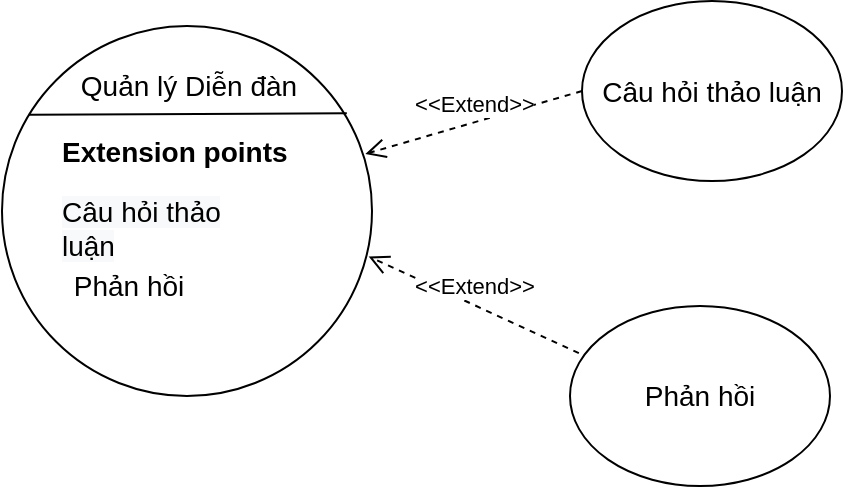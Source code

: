 <mxfile version="15.2.9" type="device"><diagram id="Om6AKcVQPbS0g4-CRYKm" name="Page-1"><mxGraphModel dx="1040" dy="588" grid="1" gridSize="10" guides="1" tooltips="1" connect="1" arrows="1" fold="1" page="1" pageScale="1" pageWidth="827" pageHeight="1169" math="0" shadow="0"><root><mxCell id="0"/><mxCell id="1" parent="0"/><mxCell id="sEHe1qLxjSNEM-qLcDCa-2" value="" style="ellipse;whiteSpace=wrap;html=1;aspect=fixed;" parent="1" vertex="1"><mxGeometry x="130" y="190" width="185" height="185" as="geometry"/></mxCell><mxCell id="sEHe1qLxjSNEM-qLcDCa-3" value="" style="endArrow=none;html=1;exitX=0.072;exitY=0.24;exitDx=0;exitDy=0;exitPerimeter=0;entryX=0.932;entryY=0.236;entryDx=0;entryDy=0;entryPerimeter=0;" parent="1" source="sEHe1qLxjSNEM-qLcDCa-2" target="sEHe1qLxjSNEM-qLcDCa-2" edge="1"><mxGeometry width="50" height="50" relative="1" as="geometry"><mxPoint x="335" y="360" as="sourcePoint"/><mxPoint x="295" y="245" as="targetPoint"/></mxGeometry></mxCell><mxCell id="sEHe1qLxjSNEM-qLcDCa-4" value="&lt;font style=&quot;font-size: 14px&quot;&gt;Quản lý Diễn đàn&lt;/font&gt;" style="text;html=1;align=center;verticalAlign=middle;resizable=0;points=[];autosize=1;strokeColor=none;fillColor=none;" parent="1" vertex="1"><mxGeometry x="162.5" y="210" width="120" height="20" as="geometry"/></mxCell><mxCell id="sEHe1qLxjSNEM-qLcDCa-21" value="&lt;span style=&quot;color: rgb(0 , 0 , 0) ; font-family: &amp;#34;helvetica&amp;#34; ; font-size: 14px ; font-style: normal ; font-weight: 400 ; letter-spacing: normal ; text-align: center ; text-indent: 0px ; text-transform: none ; word-spacing: 0px ; background-color: rgb(248 , 249 , 250) ; display: inline ; float: none&quot;&gt;Câu hỏi thảo luận&lt;/span&gt;" style="text;whiteSpace=wrap;html=1;" parent="1" vertex="1"><mxGeometry x="157.5" y="267.5" width="110" height="30" as="geometry"/></mxCell><mxCell id="sEHe1qLxjSNEM-qLcDCa-24" value="&lt;div style=&quot;text-align: center&quot;&gt;&lt;font face=&quot;helvetica&quot; size=&quot;1&quot;&gt;&lt;b style=&quot;font-size: 14px&quot;&gt;Extension points&lt;/b&gt;&lt;/font&gt;&lt;/div&gt;" style="text;whiteSpace=wrap;html=1;" parent="1" vertex="1"><mxGeometry x="157.5" y="237.5" width="130" height="30" as="geometry"/></mxCell><mxCell id="N1doVebU_agsZ2zSNGE--13" value="&lt;span style=&quot;font-size: 14px&quot;&gt;Phản hồi&lt;/span&gt;" style="text;html=1;align=center;verticalAlign=middle;resizable=0;points=[];autosize=1;strokeColor=none;fillColor=none;" parent="1" vertex="1"><mxGeometry x="157.5" y="310" width="70" height="20" as="geometry"/></mxCell><mxCell id="N1doVebU_agsZ2zSNGE--24" value="&amp;lt;&amp;lt;Extend&amp;gt;&amp;gt;" style="html=1;verticalAlign=bottom;endArrow=open;dashed=1;endSize=8;exitX=0;exitY=0.5;exitDx=0;exitDy=0;entryX=0.982;entryY=0.346;entryDx=0;entryDy=0;entryPerimeter=0;" parent="1" source="N1doVebU_agsZ2zSNGE--26" target="sEHe1qLxjSNEM-qLcDCa-2" edge="1"><mxGeometry relative="1" as="geometry"><mxPoint x="470" y="220" as="sourcePoint"/><mxPoint x="321.006" y="265.612" as="targetPoint"/></mxGeometry></mxCell><mxCell id="N1doVebU_agsZ2zSNGE--26" value="&lt;font style=&quot;font-size: 14px&quot;&gt;Câu hỏi thảo luận&lt;/font&gt;" style="ellipse;whiteSpace=wrap;html=1;" parent="1" vertex="1"><mxGeometry x="420" y="177.5" width="130" height="90" as="geometry"/></mxCell><mxCell id="8jmcqlMJnHbfWud8CvuQ-1" value="&lt;span style=&quot;font-size: 14px&quot;&gt;Phản hồi&lt;/span&gt;" style="ellipse;whiteSpace=wrap;html=1;" vertex="1" parent="1"><mxGeometry x="414" y="330" width="130" height="90" as="geometry"/></mxCell><mxCell id="8jmcqlMJnHbfWud8CvuQ-2" value="&amp;lt;&amp;lt;Extend&amp;gt;&amp;gt;" style="html=1;verticalAlign=bottom;endArrow=open;dashed=1;endSize=8;exitX=0.034;exitY=0.262;exitDx=0;exitDy=0;entryX=0.991;entryY=0.623;entryDx=0;entryDy=0;exitPerimeter=0;entryPerimeter=0;" edge="1" parent="1" source="8jmcqlMJnHbfWud8CvuQ-1" target="sEHe1qLxjSNEM-qLcDCa-2"><mxGeometry relative="1" as="geometry"><mxPoint x="434.16" y="353.13" as="sourcePoint"/><mxPoint x="315.195" y="338.38" as="targetPoint"/></mxGeometry></mxCell></root></mxGraphModel></diagram></mxfile>